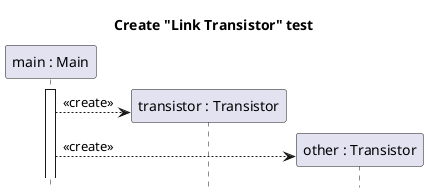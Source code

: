 @startuml link-transistor-create

title Create "Link Transistor" test
hide footbox
skinparam SequenceReferenceBackgroundColor white

participant "main : Main" as main
participant "transistor : Transistor" as transistor
participant "other : Transistor" as other

main++

create transistor
main --> transistor : <<create>>

create other
main --> other : <<create>>

@enduml
